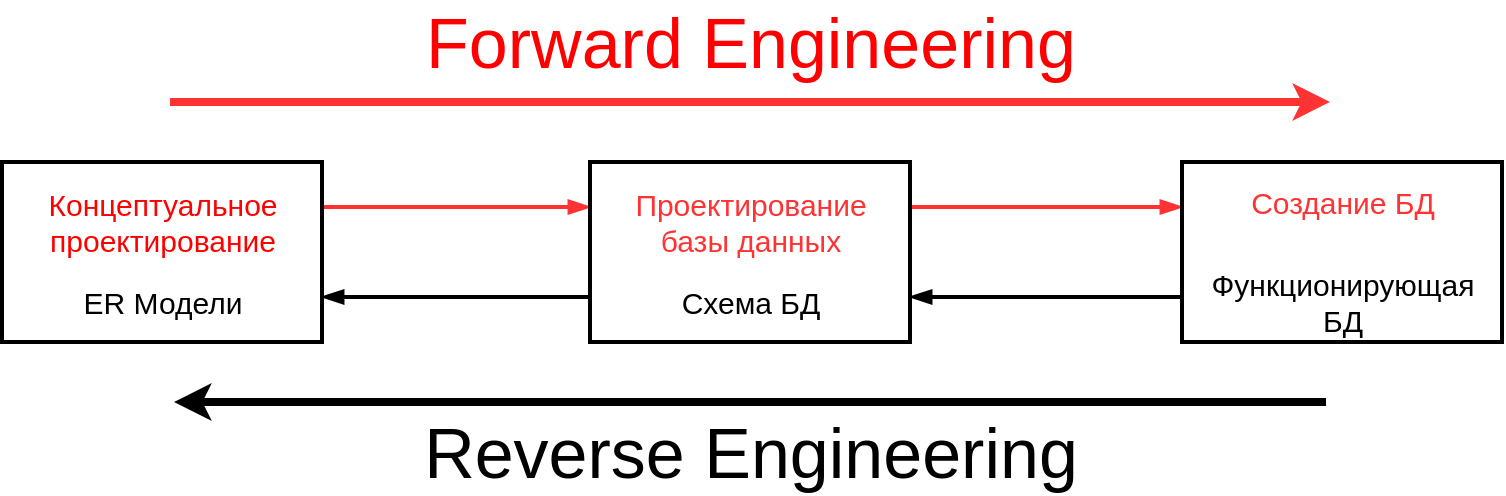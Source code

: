 <mxfile version="16.5.1" type="device"><diagram id="UQe1Q11k8eJiAj8bgKMy" name="Страница 1"><mxGraphModel dx="1038" dy="649" grid="1" gridSize="10" guides="1" tooltips="1" connect="1" arrows="1" fold="1" page="1" pageScale="1" pageWidth="827" pageHeight="1169" math="0" shadow="0"><root><mxCell id="0"/><mxCell id="1" parent="0"/><mxCell id="1XRjO0CYOXAUnPnGRaT1-35" value="" style="endArrow=classic;html=1;rounded=0;fontSize=15;strokeWidth=4;fillColor=#d80073;strokeColor=#FF3333;" edge="1" parent="1"><mxGeometry width="50" height="50" relative="1" as="geometry"><mxPoint x="124" y="170" as="sourcePoint"/><mxPoint x="704" y="170" as="targetPoint"/></mxGeometry></mxCell><mxCell id="1XRjO0CYOXAUnPnGRaT1-47" style="edgeStyle=orthogonalEdgeStyle;rounded=0;orthogonalLoop=1;jettySize=auto;html=1;exitX=1;exitY=0.25;exitDx=0;exitDy=0;entryX=0;entryY=0.25;entryDx=0;entryDy=0;fontSize=15;fontColor=#FF0000;startArrow=none;startFill=0;endArrow=blockThin;endFill=1;strokeWidth=2;strokeColor=#FF3333;" edge="1" parent="1" source="1XRjO0CYOXAUnPnGRaT1-38" target="1XRjO0CYOXAUnPnGRaT1-41"><mxGeometry relative="1" as="geometry"/></mxCell><mxCell id="1XRjO0CYOXAUnPnGRaT1-38" value="" style="rounded=0;whiteSpace=wrap;html=1;fontSize=15;strokeWidth=2;" vertex="1" parent="1"><mxGeometry x="40" y="200" width="160" height="90" as="geometry"/></mxCell><mxCell id="1XRjO0CYOXAUnPnGRaT1-39" value="&lt;font color=&quot;#ff0000&quot;&gt;Концептуальное&lt;br&gt;проектирование&lt;/font&gt;" style="text;html=1;align=center;verticalAlign=middle;resizable=0;points=[];autosize=1;strokeColor=none;fillColor=none;fontSize=15;" vertex="1" parent="1"><mxGeometry x="55" y="210" width="130" height="40" as="geometry"/></mxCell><mxCell id="1XRjO0CYOXAUnPnGRaT1-40" value="ER Модели" style="text;html=1;align=center;verticalAlign=middle;resizable=0;points=[];autosize=1;strokeColor=none;fillColor=none;fontSize=15;" vertex="1" parent="1"><mxGeometry x="75" y="260" width="90" height="20" as="geometry"/></mxCell><mxCell id="1XRjO0CYOXAUnPnGRaT1-48" style="edgeStyle=orthogonalEdgeStyle;rounded=0;orthogonalLoop=1;jettySize=auto;html=1;exitX=0;exitY=0.75;exitDx=0;exitDy=0;entryX=1;entryY=0.75;entryDx=0;entryDy=0;fontSize=15;fontColor=#FF0000;startArrow=none;startFill=0;endArrow=blockThin;endFill=1;strokeWidth=2;" edge="1" parent="1" source="1XRjO0CYOXAUnPnGRaT1-41" target="1XRjO0CYOXAUnPnGRaT1-38"><mxGeometry relative="1" as="geometry"/></mxCell><mxCell id="1XRjO0CYOXAUnPnGRaT1-49" style="edgeStyle=orthogonalEdgeStyle;rounded=0;orthogonalLoop=1;jettySize=auto;html=1;exitX=1;exitY=0.25;exitDx=0;exitDy=0;entryX=0;entryY=0.25;entryDx=0;entryDy=0;fontSize=15;fontColor=#FF0000;startArrow=none;startFill=0;endArrow=blockThin;endFill=1;strokeWidth=2;strokeColor=#FF3333;" edge="1" parent="1" source="1XRjO0CYOXAUnPnGRaT1-41" target="1XRjO0CYOXAUnPnGRaT1-44"><mxGeometry relative="1" as="geometry"/></mxCell><mxCell id="1XRjO0CYOXAUnPnGRaT1-41" value="" style="rounded=0;whiteSpace=wrap;html=1;fontSize=15;strokeWidth=2;" vertex="1" parent="1"><mxGeometry x="334" y="200" width="160" height="90" as="geometry"/></mxCell><mxCell id="1XRjO0CYOXAUnPnGRaT1-42" value="&lt;font color=&quot;#ff3333&quot;&gt;Проектирование &lt;br&gt;базы данных&lt;/font&gt;" style="text;html=1;align=center;verticalAlign=middle;resizable=0;points=[];autosize=1;strokeColor=none;fillColor=none;fontSize=15;" vertex="1" parent="1"><mxGeometry x="349" y="210" width="130" height="40" as="geometry"/></mxCell><mxCell id="1XRjO0CYOXAUnPnGRaT1-43" value="Схема БД" style="text;html=1;align=center;verticalAlign=middle;resizable=0;points=[];autosize=1;strokeColor=none;fillColor=none;fontSize=15;" vertex="1" parent="1"><mxGeometry x="369" y="260" width="90" height="20" as="geometry"/></mxCell><mxCell id="1XRjO0CYOXAUnPnGRaT1-50" style="edgeStyle=orthogonalEdgeStyle;rounded=0;orthogonalLoop=1;jettySize=auto;html=1;exitX=0;exitY=0.75;exitDx=0;exitDy=0;entryX=1;entryY=0.75;entryDx=0;entryDy=0;fontSize=15;fontColor=#FF0000;startArrow=none;startFill=0;endArrow=blockThin;endFill=1;strokeWidth=2;" edge="1" parent="1" source="1XRjO0CYOXAUnPnGRaT1-44" target="1XRjO0CYOXAUnPnGRaT1-41"><mxGeometry relative="1" as="geometry"/></mxCell><mxCell id="1XRjO0CYOXAUnPnGRaT1-44" value="" style="rounded=0;whiteSpace=wrap;html=1;fontSize=15;strokeWidth=2;" vertex="1" parent="1"><mxGeometry x="630" y="200" width="160" height="90" as="geometry"/></mxCell><mxCell id="1XRjO0CYOXAUnPnGRaT1-45" value="&lt;font color=&quot;#ff3333&quot;&gt;Создание БД&lt;/font&gt;" style="text;html=1;align=center;verticalAlign=middle;resizable=0;points=[];autosize=1;strokeColor=none;fillColor=none;fontSize=15;" vertex="1" parent="1"><mxGeometry x="655" y="210" width="110" height="20" as="geometry"/></mxCell><mxCell id="1XRjO0CYOXAUnPnGRaT1-46" value="Функционирующая&lt;br&gt;БД" style="text;html=1;align=center;verticalAlign=middle;resizable=0;points=[];autosize=1;strokeColor=none;fillColor=none;fontSize=15;" vertex="1" parent="1"><mxGeometry x="635" y="250" width="150" height="40" as="geometry"/></mxCell><mxCell id="1XRjO0CYOXAUnPnGRaT1-51" value="" style="endArrow=classic;html=1;rounded=0;fontSize=15;strokeWidth=4;fillColor=#d80073;strokeColor=#000000;" edge="1" parent="1"><mxGeometry width="50" height="50" relative="1" as="geometry"><mxPoint x="702" y="320" as="sourcePoint"/><mxPoint x="126" y="320" as="targetPoint"/></mxGeometry></mxCell><mxCell id="1XRjO0CYOXAUnPnGRaT1-52" value="&lt;font style=&quot;font-size: 35px&quot;&gt;Forward Engineering&lt;/font&gt;" style="text;html=1;align=center;verticalAlign=middle;resizable=0;points=[];autosize=1;strokeColor=none;fillColor=none;fontSize=15;fontColor=#FF0000;" vertex="1" parent="1"><mxGeometry x="244" y="125" width="340" height="30" as="geometry"/></mxCell><mxCell id="1XRjO0CYOXAUnPnGRaT1-53" value="&lt;font style=&quot;font-size: 35px&quot; color=&quot;#000000&quot;&gt;Reverse Engineering&lt;/font&gt;" style="text;html=1;align=center;verticalAlign=middle;resizable=0;points=[];autosize=1;strokeColor=none;fillColor=none;fontSize=15;fontColor=#FF0000;" vertex="1" parent="1"><mxGeometry x="244" y="330" width="340" height="30" as="geometry"/></mxCell></root></mxGraphModel></diagram></mxfile>